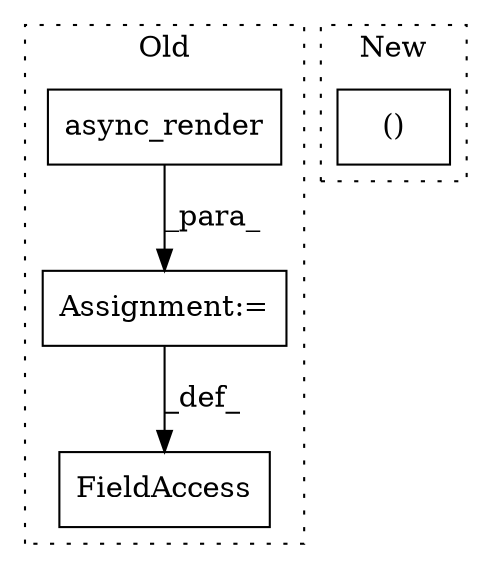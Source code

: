 digraph G {
subgraph cluster0 {
1 [label="async_render" a="32" s="4917,4935" l="13,1" shape="box"];
3 [label="FieldAccess" a="22" s="5371" l="16" shape="box"];
4 [label="Assignment:=" a="7" s="4894" l="1" shape="box"];
label = "Old";
style="dotted";
}
subgraph cluster1 {
2 [label="()" a="106" s="4850" l="43" shape="box"];
label = "New";
style="dotted";
}
1 -> 4 [label="_para_"];
4 -> 3 [label="_def_"];
}